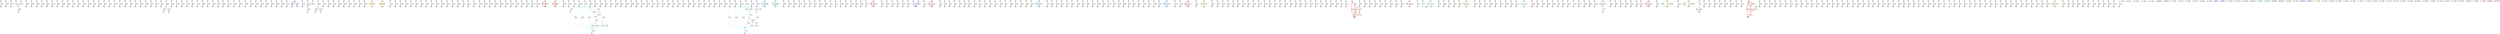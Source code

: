 digraph {
nodesep = 0.5;
node [shape = circle, label = "", height = 0.3];
"0" [style = "filled", fillcolor = "grey"];
"1" [style = "filled", fillcolor = "grey"];
"2" [style = "filled", fillcolor = "grey"];
"3" [style = "filled", fillcolor = "grey"];
"4" [style = "filled", fillcolor = "grey"];
"5" [style = "filled", fillcolor = "grey"];
"6" [style = "filled", fillcolor = "grey"];
"7" [style = "filled", fillcolor = "grey"];
"8" [style = "filled", fillcolor = "grey"];
"9" [style = "filled", fillcolor = "grey"];
"10" [style = "filled", fillcolor = "grey"];
"11" [style = "filled", fillcolor = "grey"];
"12" [style = "filled", fillcolor = "grey"];
"13" [style = "filled", fillcolor = "grey"];
"14" [style = "filled", fillcolor = "grey"];
"15" [style = "filled", fillcolor = "grey"];
"16" [style = "filled", fillcolor = "grey"];
"17" [style = "filled", fillcolor = "grey"];
"18" [style = "filled", fillcolor = "grey"];
"19" [style = "filled", fillcolor = "grey"];
"20" [style = "filled", fillcolor = "grey"];
"21" [style = "filled", fillcolor = "grey"];
"22" [style = "filled", fillcolor = "grey"];
"23" [style = "filled", fillcolor = "grey"];
"24" [style = "filled", fillcolor = "grey"];
"25" [style = "filled", fillcolor = "grey"];
"26" [style = "filled", fillcolor = "grey"];
"27" [style = "filled", fillcolor = "grey"];
"28" [style = "filled", fillcolor = "grey"];
"29" [style = "filled", fillcolor = "grey"];
"30" [style = "filled", fillcolor = "grey"];
"31" [style = "filled", fillcolor = "grey"];
"32" [style = "filled", fillcolor = "grey"];
"33" [style = "filled", fillcolor = "grey"];
"34" [style = "filled", fillcolor = "grey"];
"35" [style = "filled", fillcolor = "grey"];
"36" [style = "filled", fillcolor = "grey"];
"37" [style = "filled", fillcolor = "grey"];
"38" [style = "filled", fillcolor = "grey"];
"39" [style = "filled", fillcolor = "grey"];
"40" [style = "filled", fillcolor = "grey"];
"41" [style = "filled", fillcolor = "grey"];
"42" [style = "filled", fillcolor = "grey"];
"43" [style = "filled", fillcolor = "grey"];
"44" [style = "filled", fillcolor = "grey"];
"45" [style = "filled", fillcolor = "grey"];
"46" [style = "filled", fillcolor = "grey"];
"47" [style = "filled", fillcolor = "grey"];
"48" [style = "filled", fillcolor = "grey"];
"49" [style = "filled", fillcolor = "grey"];
"50" [style = "filled", fillcolor = "grey"];
"51" [style = "filled", fillcolor = "grey"];
"52" [style = "filled", fillcolor = "grey"];
"53" [style = "filled", fillcolor = "grey"];
"54" [style = "filled", fillcolor = "grey"];
"55" [style = "filled", fillcolor = "grey"];
"56" [style = "filled", fillcolor = "grey"];
"57" [style = "filled", fillcolor = "grey"];
"58" [style = "filled", fillcolor = "grey"];
"59" [style = "filled", fillcolor = "grey"];
"60" [style = "filled", fillcolor = "grey"];
"61" [style = "filled", fillcolor = "grey"];
"62" [style = "filled", fillcolor = "grey"];
"63" [style = "filled", fillcolor = "grey"];
"64" [style = "filled", fillcolor = "grey"];
"65" [style = "filled", fillcolor = "grey"];
"66" [style = "filled", fillcolor = "grey"];
"67" [style = "filled", fillcolor = "grey"];
"68" [style = "filled", fillcolor = "grey"];
"69" [style = "filled", fillcolor = "grey"];
"70" [style = "filled", fillcolor = "grey"];
"71" [style = "filled", fillcolor = "grey"];
"72" [style = "filled", fillcolor = "grey"];
"73" [style = "filled", fillcolor = "grey"];
"74" [style = "filled", fillcolor = "grey"];
"75" [style = "filled", fillcolor = "grey"];
"76" [style = "filled", fillcolor = "grey"];
"77" [style = "filled", fillcolor = "grey"];
"78" [style = "filled", fillcolor = "grey"];
"79" [style = "filled", fillcolor = "grey"];
"80" [style = "filled", fillcolor = "grey"];
"81" [style = "filled", fillcolor = "grey"];
"82" [style = "filled", fillcolor = "grey"];
"83" [style = "filled", fillcolor = "grey"];
"84" [style = "filled", fillcolor = "grey"];
"85" [style = "filled", fillcolor = "grey"];
"86" [style = "filled", fillcolor = "grey"];
"87" [style = "filled", fillcolor = "grey"];
"88" [style = "filled", fillcolor = "grey"];
"89" [style = "filled", fillcolor = "grey"];
"90" [style = "filled", fillcolor = "grey"];
"91" [style = "filled", fillcolor = "grey"];
"92" [style = "filled", fillcolor = "grey"];
"93" [style = "filled", fillcolor = "grey"];
"94" [style = "filled", fillcolor = "grey"];
"95" [style = "filled", fillcolor = "grey"];
"96" [style = "filled", fillcolor = "grey"];
"97" [style = "filled", fillcolor = "grey"];
"98" [style = "filled", fillcolor = "grey"];
"99" [style = "filled", fillcolor = "grey"];
"100" [style = "filled", fillcolor = "grey"];
"101" [style = "filled", fillcolor = "grey"];
"102" [style = "filled", fillcolor = "grey"];
"103" [style = "filled", fillcolor = "grey"];
"104" [style = "filled", fillcolor = "grey"];
"105" [style = "filled", fillcolor = "grey"];
"106" [style = "filled", fillcolor = "grey"];
"107" [style = "filled", fillcolor = "grey"];
"108" [style = "filled", fillcolor = "grey"];
"109" [style = "filled", fillcolor = "grey"];
"110" [style = "filled", fillcolor = "grey"];
"111" [style = "filled", fillcolor = "grey"];
"112" [style = "filled", fillcolor = "grey"];
"113" [style = "filled", fillcolor = "grey"];
"114" [style = "filled", fillcolor = "grey"];
"115" [style = "filled", fillcolor = "grey"];
"116" [style = "filled", fillcolor = "grey"];
"117" [style = "filled", fillcolor = "grey"];
"118" [style = "filled", fillcolor = "grey"];
"119" [style = "filled", fillcolor = "grey"];
"120" [style = "filled", fillcolor = "grey"];
"121" [style = "filled", fillcolor = "grey"];
"122" [style = "filled", fillcolor = "grey"];
"123" [style = "filled", fillcolor = "grey"];
"124" [style = "filled", fillcolor = "grey"];
"125" [style = "filled", fillcolor = "grey"];
"126" [style = "filled", fillcolor = "grey"];
"127" [style = "filled", fillcolor = "grey"];
"128" [style = "filled", fillcolor = "grey"];
"129" [style = "filled", fillcolor = "grey"];
"130" [style = "filled", fillcolor = "grey"];
"131" [style = "filled", fillcolor = "grey"];
"132" [style = "filled", fillcolor = "grey"];
"133" [style = "filled", fillcolor = "grey"];
"134" [style = "filled", fillcolor = "grey"];
"135" [style = "filled", fillcolor = "grey"];
"136" [style = "filled", fillcolor = "grey"];
"137" [style = "filled", fillcolor = "grey"];
"138" [style = "filled", fillcolor = "grey"];
"139" [style = "filled", fillcolor = "grey"];
"140" [style = "filled", fillcolor = "grey"];
"141" [style = "filled", fillcolor = "grey"];
"142" [style = "filled", fillcolor = "grey"];
"143" [style = "filled", fillcolor = "grey"];
"144" [style = "filled", fillcolor = "grey"];
"145" [style = "filled", fillcolor = "grey"];
"146" [style = "filled", fillcolor = "grey"];
"147" [style = "filled", fillcolor = "grey"];
"148" [style = "filled", fillcolor = "grey"];
"149" [style = "filled", fillcolor = "grey"];
"150" [style = "filled", fillcolor = "grey"];
"151" [style = "filled", fillcolor = "grey"];
"152" [style = "filled", fillcolor = "grey"];
"153" [style = "filled", fillcolor = "grey"];
"154" [style = "filled", fillcolor = "grey"];
"155" [style = "filled", fillcolor = "grey"];
"156" [style = "filled", fillcolor = "grey"];
"157" [style = "filled", fillcolor = "grey"];
"158" [style = "filled", fillcolor = "grey"];
"159" [style = "filled", fillcolor = "grey"];
"160" [style = "filled", fillcolor = "grey"];
"161" [style = "filled", fillcolor = "grey"];
"162" [style = "filled", fillcolor = "grey"];
"163" [style = "filled", fillcolor = "grey"];
"164" [style = "filled", fillcolor = "grey"];
"165" [style = "filled", fillcolor = "grey"];
"166" [style = "filled", fillcolor = "grey"];
"167" [style = "filled", fillcolor = "grey"];
"168" [style = "filled", fillcolor = "grey"];
"169" [style = "filled", fillcolor = "grey"];
"170" [style = "filled", fillcolor = "grey"];
"171" [style = "filled", fillcolor = "grey"];
"172" [style = "filled", fillcolor = "grey"];
"173" [style = "filled", fillcolor = "grey"];
"174" [style = "filled", fillcolor = "grey"];
"175" [style = "filled", fillcolor = "grey"];
"176" [style = "filled", fillcolor = "grey"];
"177" [style = "filled", fillcolor = "grey"];
"178" [style = "filled", fillcolor = "grey"];
"179" [style = "filled", fillcolor = "grey"];
"180" [style = "filled", fillcolor = "grey"];
"181" [style = "filled", fillcolor = "grey"];
"182" [style = "filled", fillcolor = "grey"];
"183" [style = "filled", fillcolor = "grey"];
"184" [style = "filled", fillcolor = "grey"];
"185" [style = "filled", fillcolor = "grey"];
"186" [style = "filled", fillcolor = "grey"];
"187" [style = "filled", fillcolor = "grey"];
"188" [style = "filled", fillcolor = "grey"];
"189" [style = "filled", fillcolor = "grey"];
"190" [style = "filled", fillcolor = "grey"];
"191" [style = "filled", fillcolor = "grey"];
"192" [style = "filled", fillcolor = "grey"];
"193" [style = "filled", fillcolor = "grey"];
"194" [style = "filled", fillcolor = "grey"];
"195" [style = "filled", fillcolor = "grey"];
"196" [style = "filled", fillcolor = "grey"];
"197" [style = "filled", fillcolor = "grey"];
"198" [style = "filled", fillcolor = "grey"];
"199" [style = "filled", fillcolor = "grey"];
"200" [style = "filled", fillcolor = "grey"];
"201" [style = "filled", fillcolor = "grey"];
"202" [style = "filled", fillcolor = "grey"];
"203" [style = "filled", fillcolor = "grey"];
"204" [style = "filled", fillcolor = "grey"];
"205" [style = "filled", fillcolor = "grey"];
"206" [style = "filled", fillcolor = "grey"];
"207" [style = "filled", fillcolor = "grey"];
"208" [style = "filled", fillcolor = "grey"];
"209" [style = "filled", fillcolor = "grey"];
"210" [style = "filled", fillcolor = "grey"];
"211" [style = "filled", fillcolor = "grey"];
"212" [style = "filled", fillcolor = "grey"];
"213" [style = "filled", fillcolor = "grey"];
"214" [style = "filled", fillcolor = "grey"];
"215" [style = "filled", fillcolor = "grey"];
"216" [style = "filled", fillcolor = "grey"];
"217" [style = "filled", fillcolor = "grey"];
"218" [style = "filled", fillcolor = "grey"];
"219" [style = "filled", fillcolor = "grey"];
"220" [style = "filled", fillcolor = "grey"];
"221" [style = "filled", fillcolor = "grey"];
"222" [style = "filled", fillcolor = "grey"];
"223" [style = "filled", fillcolor = "grey"];
"224" [style = "filled", fillcolor = "grey"];
"225" [style = "filled", fillcolor = "grey"];
"226" [style = "filled", fillcolor = "grey"];
"227" [style = "filled", fillcolor = "grey"];
"228" [style = "filled", fillcolor = "grey"];
"229" [style = "filled", fillcolor = "grey"];
"230" [style = "filled", fillcolor = "grey"];
"231" [style = "filled", fillcolor = "grey"];
"232" [style = "filled", fillcolor = "grey"];
"233" [style = "filled", fillcolor = "grey"];
"234" [style = "filled", fillcolor = "grey"];
"235" [style = "filled", fillcolor = "grey"];
"236" [style = "filled", fillcolor = "grey"];
"237" [style = "filled", fillcolor = "grey"];
"238" [style = "filled", fillcolor = "grey"];
"239" [style = "filled", fillcolor = "grey"];
"240" [style = "filled", fillcolor = "grey"];
"241" [style = "filled", fillcolor = "grey"];
"242" [style = "filled", fillcolor = "grey"];
"243" [style = "filled", fillcolor = "grey"];
"244" [style = "filled", fillcolor = "grey"];
"245" [style = "filled", fillcolor = "grey"];
"246" [style = "filled", fillcolor = "grey"];
"247" [style = "filled", fillcolor = "grey"];
"248" [style = "filled", fillcolor = "grey"];
"249" [style = "filled", fillcolor = "grey"];
"250" [style = "filled", fillcolor = "grey"];
"251" [style = "filled", fillcolor = "grey"];
"252" [style = "filled", fillcolor = "grey"];
"253" [style = "filled", fillcolor = "grey"];
"254" [style = "filled", fillcolor = "grey"];
"255" [style = "filled", fillcolor = "grey"];
"256" [style = "filled", fillcolor = "grey"];
"257" [style = "filled", fillcolor = "grey"];
"258" [style = "filled", fillcolor = "grey"];
"259" [style = "filled", fillcolor = "grey"];
"260" [style = "filled", fillcolor = "grey"];
"261" [style = "filled", fillcolor = "grey"];
"262" [style = "filled", fillcolor = "grey"];
"263" [style = "filled", fillcolor = "grey"];
"264" [style = "filled", fillcolor = "grey"];
"265" [style = "filled", fillcolor = "grey"];
"266" [style = "filled", fillcolor = "grey"];
"267" [style = "filled", fillcolor = "grey"];
"268" [style = "filled", fillcolor = "grey"];
"269" [style = "filled", fillcolor = "grey"];
"270" [style = "filled", fillcolor = "grey"];
"271" [style = "filled", fillcolor = "grey"];
"272" [style = "filled", fillcolor = "grey"];
"273" [style = "filled", fillcolor = "grey"];
"274" [style = "filled", fillcolor = "grey"];
"275" [style = "filled", fillcolor = "grey"];
"276" [style = "filled", fillcolor = "grey"];
"277" [style = "filled", fillcolor = "grey"];
"278" [style = "filled", fillcolor = "grey"];
"279" [style = "filled", fillcolor = "grey"];
"280" [style = "filled", fillcolor = "grey"];
"281" [style = "filled", fillcolor = "grey"];
"282" [style = "filled", fillcolor = "grey"];
"283" [style = "filled", fillcolor = "grey"];
"284" [style = "filled", fillcolor = "grey"];
"285" [style = "filled", fillcolor = "grey"];
"286" [style = "filled", fillcolor = "grey"];
"287" [style = "filled", fillcolor = "grey"];
"288" [style = "filled", fillcolor = "grey"];
"289" [style = "filled", fillcolor = "grey"];
"290" [style = "filled", fillcolor = "grey"];
"291" [style = "filled", fillcolor = "grey"];
"292" [style = "filled", fillcolor = "grey"];
"293" [style = "filled", fillcolor = "grey"];
"294" [style = "filled", fillcolor = "grey"];
"295" [style = "filled", fillcolor = "grey"];
"296" [style = "filled", fillcolor = "grey"];
"297" [style = "filled", fillcolor = "grey"];
"298" [style = "filled", fillcolor = "grey"];
"299" [style = "filled", fillcolor = "grey"];
"300" [style = "filled", fillcolor = "grey"];
"301" [style = "filled", fillcolor = "grey"];
"302" [style = "filled", fillcolor = "grey"];
"303" [style = "filled", fillcolor = "grey"];
"304" [style = "filled", fillcolor = "grey"];
"305" [style = "filled", fillcolor = "grey"];
"306" [style = "filled", fillcolor = "grey"];
"307" [style = "filled", fillcolor = "grey"];
"308" [style = "filled", fillcolor = "grey"];
"309" [style = "filled", fillcolor = "grey"];
"310" [style = "filled", fillcolor = "grey"];
"311" [style = "filled", fillcolor = "grey"];
"312" [style = "filled", fillcolor = "grey"];
"313" [style = "filled", fillcolor = "grey"];
"314" [style = "filled", fillcolor = "grey"];
"315" [style = "filled", fillcolor = "grey"];
"316" [style = "filled", fillcolor = "grey"];
"317" [style = "filled", fillcolor = "grey"];
"318" [style = "filled", fillcolor = "grey"];
"319" [style = "filled", fillcolor = "grey"];
"320" [style = "filled", fillcolor = "grey"];
"321" [style = "filled", fillcolor = "grey"];
"322" [style = "filled", fillcolor = "grey"];
"323" [style = "filled", fillcolor = "grey"];
"324" [style = "filled", fillcolor = "grey"];
"325" [style = "filled", fillcolor = "grey"];
"326" [style = "filled", fillcolor = "grey"];
"327" [style = "filled", fillcolor = "grey"];
"328" [style = "filled", fillcolor = "grey"];
"329" [style = "filled", fillcolor = "grey"];
"330" [style = "filled", fillcolor = "grey"];
"331" [style = "filled", fillcolor = "grey"];
"332" [style = "filled", fillcolor = "grey"];
"333" [style = "filled", fillcolor = "grey"];
"334" [style = "filled", fillcolor = "grey"];
"335" [style = "filled", fillcolor = "grey"];
"336" [style = "filled", fillcolor = "grey"];
"337" [style = "filled", fillcolor = "grey"];
"338" [style = "filled", fillcolor = "grey"];
"339" [style = "filled", fillcolor = "grey"];
"340" [style = "filled", fillcolor = "grey"];
"341" [style = "filled", fillcolor = "grey"];
"342" [style = "filled", fillcolor = "grey"];
"343" [style = "filled", fillcolor = "grey"];
"344" [style = "filled", fillcolor = "grey"];
"345" [style = "filled", fillcolor = "grey"];
"346" [style = "filled", fillcolor = "grey"];
"347" [style = "filled", fillcolor = "grey"];
"348" [style = "filled", fillcolor = "grey"];
"349" [style = "filled", fillcolor = "grey"];
"350" [style = "filled", fillcolor = "grey"];
"351" [style = "filled", fillcolor = "grey"];
"352" [style = "filled", fillcolor = "grey"];
"353" [style = "filled", fillcolor = "grey"];
"354" [style = "filled", fillcolor = "grey"];
"355" [style = "filled", fillcolor = "grey"];
"356" [style = "filled", fillcolor = "grey"];
"357" [style = "filled", fillcolor = "grey"];
"358" [style = "filled", fillcolor = "grey"];
"359" [style = "filled", fillcolor = "grey"];
"360" [style = "filled", fillcolor = "grey"];
"361" [style = "filled", fillcolor = "grey"];
"362" [style = "filled", fillcolor = "grey"];
"363" [style = "filled", fillcolor = "grey"];
"364" [style = "filled", fillcolor = "grey"];
"365" [style = "filled", fillcolor = "grey"];
"366" [style = "filled", fillcolor = "grey"];
"367" [style = "filled", fillcolor = "grey"];
"368" [style = "filled", fillcolor = "grey"];
"369" [style = "filled", fillcolor = "grey"];
"370" [style = "filled", fillcolor = "grey"];
"371" [style = "filled", fillcolor = "grey"];
"372" [style = "filled", fillcolor = "grey"];
"373" [style = "filled", fillcolor = "grey"];
"374" [style = "filled", fillcolor = "grey"];
"375" [style = "filled", fillcolor = "grey"];
"376" [style = "filled", fillcolor = "grey"];
"377" [style = "filled", fillcolor = "grey"];
"378" [style = "filled", fillcolor = "grey"];
"379" [style = "filled", fillcolor = "grey"];
"380" [style = "filled", fillcolor = "grey"];
"381" [style = "filled", fillcolor = "grey"];
"382" [style = "filled", fillcolor = "grey"];
"383" [style = "filled", fillcolor = "grey"];
"384" [style = "filled", fillcolor = "grey"];
"385" [style = "filled", fillcolor = "grey"];
"386" [style = "filled", fillcolor = "grey"];
"387" [style = "filled", fillcolor = "grey"];
"388" [style = "filled", fillcolor = "grey"];
"389" [style = "filled", fillcolor = "grey"];
"390" [style = "filled", fillcolor = "grey"];
"391" [style = "filled", fillcolor = "grey"];
"392" [style = "filled", fillcolor = "grey"];
"393" [style = "filled", fillcolor = "grey"];
"394" [style = "filled", fillcolor = "grey"];
"395" [style = "filled", fillcolor = "grey"];
"396" [style = "filled", fillcolor = "grey"];
"397" [style = "filled", fillcolor = "grey"];
"398" [style = "filled", fillcolor = "grey"];
"399" [style = "filled", fillcolor = "grey"];
"400" [style = "filled", fillcolor = "grey"];
"401" [style = "filled", fillcolor = "grey"];
"402" [style = "filled", fillcolor = "grey"];
"403" [style = "filled", fillcolor = "grey"];
"404" [style = "filled", fillcolor = "grey"];
"405" [style = "filled", fillcolor = "grey"];
"406" [style = "filled", fillcolor = "grey"];
"407" [style = "filled", fillcolor = "grey"];
"408" [style = "filled", fillcolor = "grey"];
"409" [style = "filled", fillcolor = "grey"];
"410" [style = "filled", fillcolor = "grey"];
"411" [style = "filled", fillcolor = "grey"];
"412" [style = "filled", fillcolor = "grey"];
"413" [style = "filled", fillcolor = "grey"];
"414" [style = "filled", fillcolor = "grey"];
"415" [style = "filled", fillcolor = "grey"];
"416" [style = "filled", fillcolor = "grey"];
"417" [style = "filled", fillcolor = "grey"];
"418" [style = "filled", fillcolor = "grey"];
"419" [style = "filled", fillcolor = "grey"];
"420" [style = "filled", fillcolor = "grey"];
"421" [style = "filled", fillcolor = "grey"];
"422" [style = "filled", fillcolor = "grey"];
"423" [style = "filled", fillcolor = "grey"];
"424" [style = "filled", fillcolor = "grey"];
"425" [style = "filled", fillcolor = "grey"];
"426" [style = "filled", fillcolor = "grey"];
"427" [style = "filled", fillcolor = "grey"];
"428" [style = "filled", fillcolor = "grey"];
"429" [style = "filled", fillcolor = "grey"];
"430" [style = "filled", fillcolor = "grey"];
"431" [style = "filled", fillcolor = "grey"];
"432" [style = "filled", fillcolor = "grey"];
"433" [style = "filled", fillcolor = "grey"];
"434" [style = "filled", fillcolor = "grey"];
"435" [style = "filled", fillcolor = "grey"];
"436" [style = "filled", fillcolor = "grey"];
"437" [style = "filled", fillcolor = "grey"];
"438" [style = "filled", fillcolor = "grey"];
"439" [style = "filled", fillcolor = "grey"];
"440" [style = "filled", fillcolor = "grey"];
"441" [style = "filled", fillcolor = "grey"];
"442" [style = "filled", fillcolor = "grey"];
"443" [style = "filled", fillcolor = "grey"];
"444" [style = "filled", fillcolor = "grey"];
"445" [style = "filled", fillcolor = "grey"];
"446" [style = "filled", fillcolor = "grey"];
"447" [style = "filled", fillcolor = "grey"];
"448" [style = "filled", fillcolor = "grey"];
"449" [style = "filled", fillcolor = "grey"];
"450" [style = "filled", fillcolor = "grey"];
"451" [style = "filled", fillcolor = "grey"];
"452" [style = "filled", fillcolor = "grey"];
"453" [style = "filled", fillcolor = "grey"];
"454" [style = "filled", fillcolor = "grey"];
"455" [style = "filled", fillcolor = "grey"];
"456" [style = "filled", fillcolor = "grey"];
"457" [style = "filled", fillcolor = "grey"];
"458" [style = "filled", fillcolor = "grey"];
"459" [style = "filled", fillcolor = "grey"];
"460" [style = "filled", fillcolor = "grey"];
"461" [style = "filled", fillcolor = "grey"];
"462" [style = "filled", fillcolor = "grey"];
"463" [style = "filled", fillcolor = "grey"];
"464" [style = "filled", fillcolor = "grey"];
"465" [style = "filled", fillcolor = "grey"];
"466" [style = "filled", fillcolor = "grey"];
"467" [style = "filled", fillcolor = "grey"];
"468" [style = "filled", fillcolor = "grey"];
"469" [style = "filled", fillcolor = "grey"];
"470" [style = "filled", fillcolor = "grey"];
"471" [style = "filled", fillcolor = "grey"];
"472" [style = "filled", fillcolor = "grey"];
"473" [style = "filled", fillcolor = "grey"];
"474" [style = "filled", fillcolor = "grey"];
"475" [style = "filled", fillcolor = "grey"];
"476" [style = "filled", fillcolor = "grey"];
"477" [style = "filled", fillcolor = "grey"];
"478" [style = "filled", fillcolor = "grey"];
"479" [style = "filled", fillcolor = "grey"];
"480" [style = "filled", fillcolor = "grey"];
"481" [style = "filled", fillcolor = "grey"];
"482" [style = "filled", fillcolor = "grey"];
"483" [style = "filled", fillcolor = "grey"];
"484" [style = "filled", fillcolor = "grey"];
"485" [style = "filled", fillcolor = "grey"];
"486" [style = "filled", fillcolor = "grey"];
"487" [style = "filled", fillcolor = "grey"];
"488" [style = "filled", fillcolor = "grey"];
"489" [style = "filled", fillcolor = "grey"];
"490" [style = "filled", fillcolor = "grey"];
"491" [style = "filled", fillcolor = "grey"];
"492" [style = "filled", fillcolor = "grey"];
"493" [style = "filled", fillcolor = "grey"];
"494" [style = "filled", fillcolor = "grey"];
"495" [style = "filled", fillcolor = "grey"];
"496" [style = "filled", fillcolor = "grey"];
"497" [style = "filled", fillcolor = "grey"];
"498" [style = "filled", fillcolor = "grey"];
"499" [style = "filled", fillcolor = "grey"];
"500" [style = "filled", fillcolor = "grey"];
"501" [style = "filled", fillcolor = "grey"];
"502" [style = "filled", fillcolor = "grey"];
"503" [style = "filled", fillcolor = "grey"];
"504" [style = "filled", fillcolor = "grey"];
"505" [style = "filled", fillcolor = "grey"];
"506" [style = "filled", fillcolor = "grey"];
"507" [style = "filled", fillcolor = "grey"];
"508" [style = "filled", fillcolor = "grey"];
"509" [style = "filled", fillcolor = "grey"];
"510" [style = "filled", fillcolor = "grey"];
"511" [style = "filled", fillcolor = "grey"];
"512" [style = "filled", fillcolor = "grey"];
"513" [style = "filled", fillcolor = "grey"];
"514" [style = "filled", fillcolor = "grey"];
"515" [style = "filled", fillcolor = "grey"];
"516" [style = "filled", fillcolor = "grey"];
"517" [style = "filled", fillcolor = "grey"];
"518" [style = "filled", fillcolor = "grey"];
"519" [style = "filled", fillcolor = "grey"];
"520" [style = "filled", fillcolor = "grey"];
"521" [style = "filled", fillcolor = "grey"];
"522" [style = "filled", fillcolor = "grey"];
"523" [style = "filled", fillcolor = "grey"];
"524" [style = "filled", fillcolor = "grey"];
"525" [style = "filled", fillcolor = "grey"];
"526" [style = "filled", fillcolor = "grey"];
"527" [style = "filled", fillcolor = "grey"];
"528" [style = "filled", fillcolor = "grey"];
"529" [style = "filled", fillcolor = "grey"];
"530" [style = "filled", fillcolor = "grey"];
"531" [style = "filled", fillcolor = "grey"];
"532" [style = "filled", fillcolor = "grey"];
"533" [style = "filled", fillcolor = "grey"];
"534" [style = "filled", fillcolor = "grey"];
"535" [style = "filled", fillcolor = "grey"];
"536" [style = "filled", fillcolor = "grey"];
"537" [style = "filled", fillcolor = "grey"];
"538" [style = "filled", fillcolor = "grey"];
"539" [style = "filled", fillcolor = "grey"];
"540" [style = "filled", fillcolor = "grey"];
"541" [style = "filled", fillcolor = "grey"];
"542" [style = "filled", fillcolor = "grey"];
"543" [style = "filled", fillcolor = "grey"];
"544" [style = "filled", fillcolor = "grey"];
"545" [style = "filled", fillcolor = "grey"];
"546" [style = "filled", fillcolor = "grey"];
"547" [style = "filled", fillcolor = "grey"];
"548" [style = "filled", fillcolor = "grey"];
"549" [style = "filled", fillcolor = "grey"];
"550" [style = "filled", fillcolor = "grey"];
"551" [style = "filled", fillcolor = "grey"];
"552" [style = "filled", fillcolor = "grey"];
"553" [style = "filled", fillcolor = "grey"];
"554" [style = "filled", fillcolor = "grey"];
"555" [style = "filled", fillcolor = "grey"];
"556" [style = "filled", fillcolor = "grey"];
"557" [style = "filled", fillcolor = "grey"];
"558" [style = "filled", fillcolor = "grey"];
"559" [style = "filled", fillcolor = "grey"];
"560" [style = "filled", fillcolor = "grey"];
"561" [style = "filled", fillcolor = "grey"];
"562" [style = "filled", fillcolor = "grey"];
"563" [style = "filled", fillcolor = "grey"];
"564" [style = "filled", fillcolor = "grey"];
"565" [style = "filled", fillcolor = "grey"];
"566" [style = "filled", fillcolor = "grey"];
"567" [style = "filled", fillcolor = "grey"];
"568" [style = "filled", fillcolor = "grey"];
"569" [style = "filled", fillcolor = "grey"];
"570" [style = "filled", fillcolor = "grey"];
"571" [style = "filled", fillcolor = "grey"];
"572" [style = "filled", fillcolor = "grey"];
"573" [style = "filled", fillcolor = "grey"];
"574" [style = "filled", fillcolor = "grey"];
"575" [style = "filled", fillcolor = "grey"];
"576" [style = "filled", fillcolor = "grey"];
"577" [style = "filled", fillcolor = "grey"];
"578" [style = "filled", fillcolor = "grey"];
"579" [style = "filled", fillcolor = "grey"];
"580" [style = "filled", fillcolor = "grey"];
"581" [style = "filled", fillcolor = "grey"];
"582" [style = "filled", fillcolor = "grey"];
"583" [style = "filled", fillcolor = "grey"];
"584" [style = "filled", fillcolor = "grey"];
"585" [style = "filled", fillcolor = "grey"];
"586" [style = "filled", fillcolor = "grey"];
"587" [style = "filled", fillcolor = "grey"];
"588" [style = "filled", fillcolor = "grey"];
"589" [style = "filled", fillcolor = "grey"];
"590" [style = "filled", fillcolor = "grey"];
"591" [style = "filled", fillcolor = "grey"];
"592" [style = "filled", fillcolor = "grey"];
"593" [style = "filled", fillcolor = "grey"];
"594" [style = "filled", fillcolor = "grey"];
"595" [style = "filled", fillcolor = "grey"];
"596" [style = "filled", fillcolor = "grey"];
"597" [style = "filled", fillcolor = "grey"];
"598" [style = "filled", fillcolor = "grey"];
"599" [style = "filled", fillcolor = "grey"];
"600" [style = "filled", fillcolor = "grey"];
"601" [style = "filled", fillcolor = "grey"];
"602" [style = "filled", fillcolor = "grey"];
"603" [style = "filled", fillcolor = "grey"];
"604" [style = "filled", fillcolor = "grey"];
"605" [style = "filled", fillcolor = "grey"];
"606" [style = "filled", fillcolor = "grey"];
"607" [style = "filled", fillcolor = "grey"];
"608" [style = "filled", fillcolor = "grey"];
"609" [style = "filled", fillcolor = "grey"];
"610" [style = "filled", fillcolor = "grey"];
"611" [style = "filled", fillcolor = "grey"];
"612" [style = "filled", fillcolor = "grey"];
"613" [style = "filled", fillcolor = "grey"];
"614" [style = "filled", fillcolor = "grey"];
"615" [style = "filled", fillcolor = "grey"];
"616" [style = "filled", fillcolor = "grey"];
"617" [style = "filled", fillcolor = "grey"];
"618" [style = "filled", fillcolor = "grey"];
"619" [style = "filled", fillcolor = "grey"];
"620" [style = "filled", fillcolor = "grey"];
"621" [style = "filled", fillcolor = "grey"];
"622" [style = "filled", fillcolor = "grey"];
"623" [style = "filled", fillcolor = "grey"];
"624" [style = "filled", fillcolor = "grey"];
"625" [style = "filled", fillcolor = "grey"];
"626" [style = "filled", fillcolor = "grey"];
"627" [style = "filled", fillcolor = "grey"];
"628" [style = "filled", fillcolor = "grey"];
"629" [style = "filled", fillcolor = "grey"];
"630" [style = "filled", fillcolor = "grey"];
"631" [style = "filled", fillcolor = "grey"];
"632" [style = "filled", fillcolor = "grey"];
"633" [style = "filled", fillcolor = "grey"];
"634" [style = "filled", fillcolor = "grey"];
"635" [style = "filled", fillcolor = "grey"];
"636" [style = "filled", fillcolor = "grey"];
"637" [style = "filled", fillcolor = "grey"];
"638" [style = "filled", fillcolor = "grey"];
"639" [style = "filled", fillcolor = "grey"];
"640" [style = "filled", fillcolor = "grey"];
"641" [style = "filled", fillcolor = "grey"];
"642" [style = "filled", fillcolor = "grey"];
"643" [style = "filled", fillcolor = "grey"];
"644" [style = "filled", fillcolor = "grey"];
"645" [style = "filled", fillcolor = "grey"];
"646" [style = "filled", fillcolor = "grey"];
"647" [style = "filled", fillcolor = "grey"];
"648" [style = "filled", fillcolor = "grey"];
"649" [style = "filled", fillcolor = "grey"];
"650" [style = "filled", fillcolor = "grey"];
"651" [style = "filled", fillcolor = "grey"];
"652" [style = "filled", fillcolor = "grey"];
"653" [style = "filled", fillcolor = "grey"];
"654" [style = "filled", fillcolor = "grey"];
"655" [style = "filled", fillcolor = "grey"];
"656" [style = "filled", fillcolor = "grey"];
"657" [style = "filled", fillcolor = "grey"];
"658" [style = "filled", fillcolor = "grey"];
"659" [style = "filled", fillcolor = "grey"];
"660" [style = "filled", fillcolor = "grey"];
"661" [style = "filled", fillcolor = "grey"];
"662" [style = "filled", fillcolor = "grey"];
"663" [style = "filled", fillcolor = "grey"];
"664" [style = "filled", fillcolor = "grey"];
"665" [style = "filled", fillcolor = "grey"];
"666" [style = "filled", fillcolor = "grey"];
"667" [style = "filled", fillcolor = "grey"];
"668" [style = "filled", fillcolor = "grey"];
"669" [style = "filled", fillcolor = "grey"];
"670" [style = "filled", fillcolor = "grey"];
"671" [style = "filled", fillcolor = "grey"];
"672" [style = "filled", fillcolor = "grey"];
"673" [style = "filled", fillcolor = "grey"];
"674" [style = "filled", fillcolor = "grey"];
"675" [style = "filled", fillcolor = "grey"];
"676" [style = "filled", fillcolor = "grey"];
"677" [style = "filled", fillcolor = "grey"];
"678" [style = "filled", fillcolor = "grey"];
"679" [style = "filled", fillcolor = "grey"];
"680" [style = "filled", fillcolor = "grey"];
"681" [style = "filled", fillcolor = "grey"];
"682" [style = "filled", fillcolor = "grey"];
"683" [style = "filled", fillcolor = "grey"];
"684" [style = "filled", fillcolor = "grey"];
"685" [style = "filled", fillcolor = "grey"];
"686" [style = "filled", fillcolor = "grey"];
"687" [style = "filled", fillcolor = "grey"];
"688" [style = "filled", fillcolor = "grey"];
"689" [style = "filled", fillcolor = "grey"];
"690" [style = "filled", fillcolor = "grey"];
"691" [style = "filled", fillcolor = "grey"];
"692" [style = "filled", fillcolor = "grey"];
"693" [style = "filled", fillcolor = "grey"];
"694" [style = "filled", fillcolor = "grey"];
"695" [style = "filled", fillcolor = "grey"];
"696" [style = "filled", fillcolor = "grey"];
"697" [style = "filled", fillcolor = "grey"];
"698" [style = "filled", fillcolor = "grey"];
"699" [style = "filled", fillcolor = "grey"];
"700" [style = "filled", fillcolor = "grey"];
"701" [style = "filled", fillcolor = "grey"];
"702" [style = "filled", fillcolor = "grey"];
"703" [style = "filled", fillcolor = "grey"];
"704" [style = "filled", fillcolor = "grey"];
"705" [style = "filled", fillcolor = "grey"];
"706" [style = "filled", fillcolor = "grey"];
"707" [style = "filled", fillcolor = "grey"];
"708" [style = "filled", fillcolor = "grey"];
"709" [style = "filled", fillcolor = "grey"];
"710" [style = "filled", fillcolor = "grey"];
"711" [style = "filled", fillcolor = "grey"];
"712" [style = "filled", fillcolor = "grey"];
"713" [style = "filled", fillcolor = "grey"];
"714" [style = "filled", fillcolor = "grey"];
"715" [style = "filled", fillcolor = "grey"];
"716" [style = "filled", fillcolor = "grey"];
"717" [style = "filled", fillcolor = "grey"];
"718" [style = "filled", fillcolor = "grey"];
"719" [style = "filled", fillcolor = "grey"];
"720" [style = "filled", fillcolor = "grey"];
"721" [style = "filled", fillcolor = "grey"];
"722" [style = "filled", fillcolor = "grey"];
"723" [style = "filled", fillcolor = "grey"];
"724" [style = "filled", fillcolor = "grey"];
"725" [style = "filled", fillcolor = "grey"];
"726" [style = "filled", fillcolor = "grey"];
"727" [style = "filled", fillcolor = "grey"];
"728" [style = "filled", fillcolor = "grey"];
"729" [style = "filled", fillcolor = "grey"];
"730" [style = "filled", fillcolor = "grey"];
"731" [style = "filled", fillcolor = "grey"];
"732" [style = "filled", fillcolor = "grey"];
"733" [style = "filled", fillcolor = "grey"];
"734" [style = "filled", fillcolor = "grey"];
"735" [style = "filled", fillcolor = "grey"];
"736" [style = "filled", fillcolor = "grey"];
"737" [style = "filled", fillcolor = "grey"];
"738" [style = "filled", fillcolor = "grey"];
"739" [style = "filled", fillcolor = "grey"];
"740" [style = "filled", fillcolor = "grey"];
"741" [style = "filled", fillcolor = "grey"];
"742" [style = "filled", fillcolor = "grey"];
"743" [style = "filled", fillcolor = "grey"];
"744" [style = "filled", fillcolor = "grey"];
"745" [style = "filled", fillcolor = "grey"];
"746" [style = "filled", fillcolor = "grey"];
"747" [style = "filled", fillcolor = "grey"];
"748" [style = "filled", fillcolor = "grey"];
"749" [style = "filled", fillcolor = "grey"];
"750" [style = "filled", fillcolor = "grey"];
"751" [style = "filled", fillcolor = "grey"];
"752" [style = "filled", fillcolor = "grey"];
"753" [style = "filled", fillcolor = "grey"];
"754" [style = "filled", fillcolor = "grey"];
"755" [style = "filled", fillcolor = "grey"];
"756" [style = "filled", fillcolor = "grey"];
"757" [style = "filled", fillcolor = "grey"];
"758" [style = "filled", fillcolor = "grey"];
"759" [style = "filled", fillcolor = "grey"];
"760" [style = "filled", fillcolor = "grey"];
"761" [style = "filled", fillcolor = "grey"];
"762" [style = "filled", fillcolor = "grey"];
"763" [style = "filled", fillcolor = "grey"];
"764" [style = "filled", fillcolor = "grey"];
"765" [style = "filled", fillcolor = "grey"];
"766" [style = "filled", fillcolor = "grey"];
"767" [style = "filled", fillcolor = "grey"];
"367" -> "668" [label = "id 1\l5k 3x", color = "black"] ;
"550" -> "332" [label = "id -1\l5k 3x", color = "black"] ;
"364" -> "305" [label = "id 2\l19k 6x", color = "black"] ;
"445" -> "345" [label = "id -2\l19k 6x", color = "black"] ;
"768" -> "768" [label = "id 3\l32k 10x", color = "black"] ;
"769" -> "769" [label = "id -3\l32k 10x", color = "black"] ;
"427" -> "587" [label = "id -4\l1.0k 3x", color = "aquamarine1" , penwidth = 3] ;
"394" -> "590" [label = "id 4\l1.0k 3x", color = "aquamarine1" , penwidth = 3] ;
"427" -> "587" [label = "id -5\l1.4k 5x", color = "aquamarine1" , penwidth = 3] ;
"394" -> "590" [label = "id 5\l1.4k 5x", color = "aquamarine1" , penwidth = 3] ;
"256" -> "411" [label = "id 6\l15k 1x", color = "black"] ;
"261" -> "358" [label = "id -6\l15k 1x", color = "black"] ;
"770" -> "770" [label = "id 7\l36k 10x", color = "black"] ;
"771" -> "771" [label = "id -7\l36k 10x", color = "black"] ;
"324" -> "245" [label = "id -8\l1.8k 8x", color = "red" , penwidth = 3] ;
"344" -> "315" [label = "id 8\l1.8k 8x", color = "red" , penwidth = 3] ;
"324" -> "245" [label = "id -9\l2.9k 2x", color = "red" , penwidth = 3] ;
"344" -> "315" [label = "id 9\l2.9k 2x", color = "red" , penwidth = 3] ;
"473" -> "386" [label = "id 10\l1.6k 2x", color = "goldenrod" , penwidth = 3] ;
"459" -> "406" [label = "id -10\l1.6k 2x", color = "goldenrod" , penwidth = 3] ;
"473" -> "386" [label = "id 11\l2.8k 8x", color = "goldenrod" , penwidth = 3] ;
"459" -> "406" [label = "id -11\l2.8k 8x", color = "goldenrod" , penwidth = 3] ;
"230" -> "531" [label = "id 12\l11k 6x", color = "black"] ;
"399" -> "429" [label = "id -12\l11k 6x", color = "black"] ;
"469" -> "651" [label = "id 13\l24k 3x", color = "black"] ;
"654" -> "657" [label = "id -13\l24k 3x", color = "black"] ;
"659" -> "661" [label = "id 14\l36k 5x", color = "black"] ;
"665" -> "671" [label = "id -14\l36k 5x", color = "black"] ;
"11" -> "678" [label = "id 15\l56k 5x", color = "black"] ;
"506" -> "734" [label = "id -15\l56k 5x", color = "black"] ;
"519" -> "772" [label = "id 16\l5k 7x", color = "darkgoldenrod1" , penwidth = 3] ;
"773" -> "450" [label = "id -16\l5k 7x", color = "darkgoldenrod1" , penwidth = 3] ;
"772" -> "489" [label = "id 17\l3.7k 3x", color = "black"] ;
"463" -> "773" [label = "id -17\l3.7k 3x", color = "black"] ;
"772" -> "489" [label = "id 18\l8k 3x", color = "black"] ;
"463" -> "773" [label = "id -18\l8k 3x", color = "black"] ;
"241" -> "417" [label = "id 19\l4.4k 5x", color = "black"] ;
"236" -> "233" [label = "id -19\l4.4k 5x", color = "black"] ;
"766" -> "525" [label = "id 20\l3.8k 3x", color = "black"] ;
"528" -> "492" [label = "id -20\l3.8k 3x", color = "black"] ;
"428" -> "421" [label = "id 21\l84k 5x", color = "black"] ;
"389" -> "337" [label = "id -21\l84k 5x", color = "black"] ;
"369" -> "774" [label = "id -22\l21k 2x", color = "red" , penwidth = 3] ;
"775" -> "500" [label = "id 22\l21k 2x", color = "red" , penwidth = 3] ;
"283" -> "279" [label = "id 23\l38k 3x", color = "black"] ;
"512" -> "520" [label = "id -23\l38k 3x", color = "black"] ;
"380" -> "410" [label = "id 24\l4.8k 3x", color = "black"] ;
"639" -> "523" [label = "id -24\l4.8k 3x", color = "black"] ;
"474" -> "352" [label = "id 25\l9k 3x", color = "black"] ;
"477" -> "404" [label = "id -25\l9k 3x", color = "black"] ;
"485" -> "310" [label = "id 26\l40k 5x", color = "black"] ;
"495" -> "400" [label = "id -26\l40k 5x", color = "black"] ;
"425" -> "527" [label = "id 27\l35k 5x", color = "black"] ;
"533" -> "452" [label = "id -27\l35k 5x", color = "black"] ;
"536" -> "303" [label = "id 28\l14k 3x", color = "black"] ;
"541" -> "346" [label = "id -28\l14k 3x", color = "black"] ;
"551" -> "300" [label = "id 29\l9k 4x", color = "black"] ;
"298" -> "302" [label = "id -29\l9k 4x", color = "black"] ;
"351" -> "296" [label = "id 30\l2.5k 5x", color = "goldenrod" , penwidth = 3] ;
"295" -> "293" [label = "id -30\l2.5k 5x", color = "goldenrod" , penwidth = 3] ;
"776" -> "776" [label = "id 31\l35k 2x", color = "darkgreen" , penwidth = 3] ;
"777" -> "777" [label = "id -31\l35k 2x", color = "darkgreen" , penwidth = 3] ;
"778" -> "778" [label = "id 32\l37k 3x", color = "black"] ;
"779" -> "779" [label = "id -32\l37k 3x", color = "black"] ;
"276" -> "274" [label = "id 33\l6k 3x", color = "black"] ;
"271" -> "309" [label = "id -33\l6k 3x", color = "black"] ;
"10" -> "311" [label = "id 34\l14k 3x", color = "black"] ;
"269" -> "643" [label = "id -34\l14k 3x", color = "black"] ;
"268" -> "267" [label = "id 35\l41k 3x", color = "black"] ;
"265" -> "264" [label = "id -35\l41k 3x", color = "black"] ;
"263" -> "262" [label = "id 36\l15k 3x", color = "black"] ;
"297" -> "260" [label = "id -36\l15k 3x", color = "black"] ;
"259" -> "391" [label = "id 37\l21k 3x", color = "black"] ;
"258" -> "647" [label = "id -37\l21k 3x", color = "black"] ;
"532" -> "252" [label = "id 38\l13k 10x", color = "black"] ;
"281" -> "343" [label = "id -38\l13k 10x", color = "black"] ;
"383" -> "255" [label = "id 39\l17k 8x", color = "black"] ;
"308" -> "320" [label = "id -39\l17k 8x", color = "black"] ;
"355" -> "251" [label = "id 40\l5k 3x", color = "black"] ;
"471" -> "250" [label = "id -40\l5k 3x", color = "black"] ;
"476" -> "249" [label = "id 41\l15k 4x", color = "black"] ;
"483" -> "248" [label = "id -41\l15k 4x", color = "black"] ;
"490" -> "247" [label = "id 42\l5k 4x", color = "black"] ;
"420" -> "246" [label = "id -42\l5k 4x", color = "black"] ;
"336" -> "123" [label = "id 43\l16k 10x", color = "black"] ;
"124" -> "535" [label = "id -43\l16k 10x", color = "black"] ;
"765" -> "526" [label = "id 44\l11k 3x", color = "black"] ;
"529" -> "491" [label = "id -44\l11k 3x", color = "black"] ;
"438" -> "544" [label = "id 45\l8k 5x", color = "black"] ;
"502" -> "286" [label = "id -45\l8k 5x", color = "black"] ;
"514" -> "385" [label = "id 46\l13k 10x", color = "black"] ;
"457" -> "447" [label = "id -46\l13k 10x", color = "black"] ;
"244" -> "371" [label = "id 47\l2.7k 3x", color = "black"] ;
"239" -> "416" [label = "id -47\l2.7k 3x", color = "black"] ;
"780" -> "780" [label = "id 48\l35k 3x", color = "black"] ;
"781" -> "781" [label = "id -48\l35k 3x", color = "black"] ;
"231" -> "228" [label = "id 49\l1.0k 2x", color = "red" , penwidth = 3] ;
"472" -> "644" [label = "id -49\l1.0k 2x", color = "red" , penwidth = 3] ;
"231" -> "228" [label = "id 50\l1.2k 5x", color = "red" , penwidth = 3] ;
"472" -> "644" [label = "id -50\l1.2k 5x", color = "red" , penwidth = 3] ;
"224" -> "396" [label = "id 51\l6k 3x", color = "black"] ;
"543" -> "468" [label = "id -51\l6k 3x", color = "black"] ;
"451" -> "744" [label = "id 52\l19k 9x", color = "black"] ;
"284" -> "713" [label = "id -52\l19k 9x", color = "black"] ;
"478" -> "667" [label = "id 53\l18k 7x", color = "black"] ;
"220" -> "751" [label = "id -53\l18k 7x", color = "black"] ;
"486" -> "378" [label = "id 54\l4.4k 6x", color = "black"] ;
"403" -> "266" [label = "id -54\l4.4k 6x", color = "black"] ;
"215" -> "454" [label = "id 55\l37k 3x", color = "black"] ;
"227" -> "552" [label = "id -55\l37k 3x", color = "black"] ;
"353" -> "402" [label = "id 56\l26k 5x", color = "black"] ;
"50" -> "374" [label = "id -56\l26k 5x", color = "black"] ;
"555" -> "218" [label = "id 57\l10k 3x", color = "black"] ;
"754" -> "356" [label = "id -57\l10k 3x", color = "black"] ;
"757" -> "414" [label = "id 58\l10k 3x", color = "black"] ;
"760" -> "557" [label = "id -58\l10k 3x", color = "black"] ;
"763" -> "301" [label = "id 59\l37k 3x", color = "black"] ;
"558" -> "257" [label = "id -59\l37k 3x", color = "black"] ;
"561" -> "530" [label = "id 60\l17k 7x", color = "black"] ;
"565" -> "225" [label = "id -60\l17k 7x", color = "black"] ;
"537" -> "222" [label = "id 61\l27k 3x", color = "black"] ;
"545" -> "397" [label = "id -61\l27k 3x", color = "black"] ;
"287" -> "458" [label = "id 62\l30k 3x", color = "black"] ;
"521" -> "569" [label = "id -62\l30k 3x", color = "black"] ;
"381" -> "522" [label = "id 63\l13k 9x", color = "black"] ;
"348" -> "524" [label = "id -63\l13k 9x", color = "black"] ;
"782" -> "782" [label = "id 64\l38k 5x", color = "black"] ;
"783" -> "783" [label = "id -64\l38k 5x", color = "black"] ;
"575" -> "762" [label = "id 65\l8k 3x", color = "black"] ;
"362" -> "579" [label = "id -65\l8k 3x", color = "black"] ;
"314" -> "581" [label = "id 66\l2.4k 3x", color = "black"] ;
"583" -> "585" [label = "id -66\l2.4k 3x", color = "black"] ;
"592" -> "721" [label = "id 67\l5k 5x", color = "black"] ;
"594" -> "596" [label = "id -67\l5k 5x", color = "black"] ;
"598" -> "600" [label = "id 68\l14k 6x", color = "black"] ;
"334" -> "408" [label = "id -68\l14k 6x", color = "black"] ;
"602" -> "432" [label = "id 69\l13k 3x", color = "black"] ;
"435" -> "606" [label = "id -69\l13k 3x", color = "black"] ;
"608" -> "611" [label = "id 70\l9k 3x", color = "black"] ;
"613" -> "615" [label = "id -70\l9k 3x", color = "black"] ;
"784" -> "784" [label = "id 71\l7k 2x", color = "blue" , penwidth = 3] ;
"785" -> "785" [label = "id -71\l7k 2x", color = "blue" , penwidth = 3] ;
"464" -> "621" [label = "id 72\l4.6k 3x", color = "black"] ;
"623" -> "624" [label = "id -72\l4.6k 3x", color = "black"] ;
"626" -> "628" [label = "id 73\l12k 3x", color = "black"] ;
"631" -> "633" [label = "id -73\l12k 3x", color = "black"] ;
"637" -> "645" [label = "id 74\l21k 5x", color = "black"] ;
"646" -> "641" [label = "id -74\l21k 5x", color = "black"] ;
"648" -> "368" [label = "id 75\l16k 3x", color = "black"] ;
"649" -> "650" [label = "id -75\l16k 3x", color = "black"] ;
"369" -> "679" [label = "id -76\l24k 2x", color = "red" , penwidth = 3] ;
"666" -> "500" [label = "id 76\l24k 2x", color = "red" , penwidth = 3] ;
"655" -> "775" [label = "id 77\l1.5k 1x", color = "red" , penwidth = 3] ;
"774" -> "662" [label = "id -77\l1.5k 1x", color = "red" , penwidth = 3] ;
"666" -> "786" [label = "id 78\l2.3k 3x", color = "red" , penwidth = 3] ;
"787" -> "679" [label = "id -78\l2.3k 3x", color = "red" , penwidth = 3] ;
"666" -> "786" [label = "id 79\l1.8k 2x", color = "red" , penwidth = 3] ;
"787" -> "679" [label = "id -79\l1.8k 2x", color = "red" , penwidth = 3] ;
"682" -> "479" [label = "id 80\l1.0k 4x", color = "darkolivegreen3" , penwidth = 3] ;
"683" -> "487" [label = "id -80\l1.0k 4x", color = "darkolivegreen3" , penwidth = 3] ;
"682" -> "479" [label = "id 81\l1.3k 2x", color = "darkolivegreen3" , penwidth = 3] ;
"683" -> "487" [label = "id -81\l1.3k 2x", color = "darkolivegreen3" , penwidth = 3] ;
"682" -> "479" [label = "id 82\l1.8k 3x", color = "darkolivegreen3" , penwidth = 3] ;
"683" -> "487" [label = "id -82\l1.8k 3x", color = "darkolivegreen3" , penwidth = 3] ;
"413" -> "329" [label = "id 83\l3.7k 3x", color = "black"] ;
"556" -> "685" [label = "id -83\l3.7k 3x", color = "black"] ;
"688" -> "689" [label = "id 84\l14k 3x", color = "black"] ;
"690" -> "692" [label = "id -84\l14k 3x", color = "black"] ;
"321" -> "318" [label = "id 85\l23k 4x", color = "black"] ;
"366" -> "693" [label = "id -85\l23k 4x", color = "black"] ;
"695" -> "325" [label = "id 86\l3.8k 7x", color = "black"] ;
"696" -> "697" [label = "id -86\l3.8k 7x", color = "black"] ;
"699" -> "700" [label = "id 87\l5k 5x", color = "black"] ;
"702" -> "703" [label = "id -87\l5k 5x", color = "black"] ;
"705" -> "706" [label = "id 88\l58k 3x", color = "black"] ;
"620" -> "707" [label = "id -88\l58k 3x", color = "black"] ;
"388" -> "709" [label = "id 89\l25k 1x", color = "cadetblue1" , penwidth = 3] ;
"630" -> "708" [label = "id -89\l25k 1x", color = "cadetblue1" , penwidth = 3] ;
"636" -> "788" [label = "id 90\l41k 2x", color = "cadetblue1" , penwidth = 3] ;
"789" -> "232" [label = "id -90\l41k 2x", color = "cadetblue1" , penwidth = 3] ;
"789" -> "790" [label = "id 91\l17k 2x", color = "cadetblue1" , penwidth = 3] ;
"791" -> "788" [label = "id -91\l17k 2x", color = "cadetblue1" , penwidth = 3] ;
"788" -> "510" [label = "id 92\l6k 14x", color = "cadetblue1" , penwidth = 3] ;
"154" -> "789" [label = "id -92\l6k 14x", color = "cadetblue1" , penwidth = 3] ;
"789" -> "790" [label = "id 93\l18k 2x", color = "cadetblue1" , penwidth = 3] ;
"791" -> "788" [label = "id -93\l18k 2x", color = "cadetblue1" , penwidth = 3] ;
"789" -> "790" [label = "id 94\l16k 2x", color = "cadetblue1" , penwidth = 3] ;
"791" -> "788" [label = "id -94\l16k 2x", color = "cadetblue1" , penwidth = 3] ;
"789" -> "792" [label = "id 95\l10k 5x", color = "black"] ;
"793" -> "788" [label = "id -95\l10k 5x", color = "black"] ;
"789" -> "794" [label = "id 96\l10k 1x", color = "cadetblue1" , penwidth = 3] ;
"795" -> "788" [label = "id -96\l10k 1x", color = "cadetblue1" , penwidth = 3] ;
"715" -> "717" [label = "id 97\l13k 4x", color = "black"] ;
"277" -> "275" [label = "id -97\l13k 4x", color = "black"] ;
"272" -> "270" [label = "id -98\l1.8k 2x", color = "deepskyblue1" , penwidth = 3] ;
"341" -> "312" [label = "id 98\l1.8k 2x", color = "deepskyblue1" , penwidth = 3] ;
"272" -> "270" [label = "id -99\l1.7k 2x", color = "deepskyblue1" , penwidth = 3] ;
"341" -> "312" [label = "id 99\l1.7k 2x", color = "deepskyblue1" , penwidth = 3] ;
"719" -> "691" [label = "id 100\l4.4k 5x", color = "darkgoldenrod1" , penwidth = 3] ;
"722" -> "322" [label = "id -100\l4.4k 5x", color = "darkgoldenrod1" , penwidth = 3] ;
"719" -> "691" [label = "id 101\l4.7k 1x", color = "darkgoldenrod1" , penwidth = 3] ;
"722" -> "322" [label = "id -101\l4.7k 1x", color = "darkgoldenrod1" , penwidth = 3] ;
"723" -> "603" [label = "id 102\l3.8k 3x", color = "black"] ;
"724" -> "436" [label = "id -102\l3.8k 3x", color = "black"] ;
"725" -> "609" [label = "id 103\l12k 3x", color = "black"] ;
"375" -> "507" [label = "id -103\l12k 3x", color = "black"] ;
"726" -> "617" [label = "id 104\l14k 3x", color = "black"] ;
"727" -> "728" [label = "id -104\l14k 3x", color = "black"] ;
"730" -> "731" [label = "id 105\l5k 4x", color = "black"] ;
"304" -> "732" [label = "id -105\l5k 4x", color = "black"] ;
"372" -> "733" [label = "id 106\l14k 6x", color = "black"] ;
"418" -> "735" [label = "id -106\l14k 6x", color = "black"] ;
"234" -> "736" [label = "id 107\l15k 3x", color = "black"] ;
"484" -> "737" [label = "id -107\l15k 3x", color = "black"] ;
"493" -> "559" [label = "id 108\l42k 7x", color = "black"] ;
"422" -> "562" [label = "id -108\l42k 7x", color = "black"] ;
"338" -> "566" [label = "id 109\l4.3k 3x", color = "black"] ;
"496" -> "538" [label = "id -109\l4.3k 3x", color = "black"] ;
"439" -> "546" [label = "id 110\l28k 3x", color = "black"] ;
"503" -> "412" [label = "id -110\l28k 3x", color = "black"] ;
"515" -> "442" [label = "id 111\l3.0k 3x", color = "black"] ;
"738" -> "570" [label = "id -111\l3.0k 3x", color = "black"] ;
"739" -> "741" [label = "id 112\l9k 5x", color = "black"] ;
"742" -> "653" [label = "id -112\l9k 5x", color = "black"] ;
"656" -> "658" [label = "id 113\l13k 3x", color = "black"] ;
"714" -> "663" [label = "id -113\l13k 3x", color = "black"] ;
"669" -> "673" [label = "id 114\l12k 3x", color = "black"] ;
"676" -> "681" [label = "id -114\l12k 3x", color = "black"] ;
"745" -> "461" [label = "id 115\l13k 4x", color = "black"] ;
"747" -> "749" [label = "id -115\l13k 4x", color = "black"] ;
"752" -> "217" [label = "id 116\l32k 4x", color = "black"] ;
"509" -> "554" [label = "id -116\l32k 4x", color = "black"] ;
"377" -> "755" [label = "id 117\l14k 6x", color = "black"] ;
"687" -> "758" [label = "id -117\l14k 6x", color = "black"] ;
"360" -> "761" [label = "id 118\l27k 3x", color = "black"] ;
"326" -> "764" [label = "id -118\l27k 3x", color = "black"] ;
"796" -> "796" [label = "id 119\l38k 2x", color = "aquamarine1" , penwidth = 3] ;
"797" -> "797" [label = "id -119\l38k 2x", color = "aquamarine1" , penwidth = 3] ;
"392" -> "796" [label = "id 120\l35k 1x", color = "aquamarine1" , penwidth = 3] ;
"797" -> "767" [label = "id -120\l35k 1x", color = "aquamarine1" , penwidth = 3] ;
"424" -> "564" [label = "id 121\l15k 3x", color = "black"] ;
"340" -> "568" [label = "id -121\l15k 3x", color = "black"] ;
"498" -> "540" [label = "id 122\l17k 5x", color = "black"] ;
"441" -> "549" [label = "id -122\l17k 5x", color = "black"] ;
"504" -> "289" [label = "id 123\l24k 3x", color = "black"] ;
"516" -> "213" [label = "id -123\l24k 3x", color = "black"] ;
"211" -> "210" [label = "id 124\l13k 3x", color = "black"] ;
"209" -> "208" [label = "id -124\l13k 3x", color = "black"] ;
"791" -> "798" [label = "id 125\l2.4k 2x", color = "cadetblue1" , penwidth = 3] ;
"799" -> "790" [label = "id -125\l2.4k 2x", color = "cadetblue1" , penwidth = 3] ;
"791" -> "798" [label = "id 126\l1.6k 4x", color = "cadetblue1" , penwidth = 3] ;
"799" -> "790" [label = "id -126\l1.6k 4x", color = "cadetblue1" , penwidth = 3] ;
"791" -> "800" [label = "id 127\l1.1k 1x", color = "cadetblue1" , penwidth = 3] ;
"801" -> "790" [label = "id -127\l1.1k 1x", color = "cadetblue1" , penwidth = 3] ;
"791" -> "800" [label = "id 128\l1.4k 1x", color = "cadetblue1" , penwidth = 3] ;
"801" -> "790" [label = "id -128\l1.4k 1x", color = "cadetblue1" , penwidth = 3] ;
"205" -> "465" [label = "id 129\l1.3k 3x", color = "deepskyblue1" , penwidth = 3] ;
"204" -> "203" [label = "id -129\l1.3k 3x", color = "deepskyblue1" , penwidth = 3] ;
"205" -> "465" [label = "id 130\l3.4k 9x", color = "deepskyblue1" , penwidth = 3] ;
"204" -> "203" [label = "id -130\l3.4k 9x", color = "deepskyblue1" , penwidth = 3] ;
"317" -> "201" [label = "id 131\l3.0k 5x", color = "black"] ;
"716" -> "200" [label = "id -131\l3.0k 5x", color = "black"] ;
"790" -> "199" [label = "id 132\l12k 13x", color = "cadetblue1" , penwidth = 3] ;
"198" -> "791" [label = "id -132\l12k 13x", color = "cadetblue1" , penwidth = 3] ;
"196" -> "195" [label = "id 133\l3.1k 3x", color = "black"] ;
"627" -> "194" [label = "id -133\l3.1k 3x", color = "black"] ;
"632" -> "193" [label = "id 134\l13k 6x", color = "black"] ;
"638" -> "192" [label = "id -134\l13k 6x", color = "black"] ;
"191" -> "189" [label = "id 135\l16k 3x", color = "black"] ;
"481" -> "188" [label = "id -135\l16k 3x", color = "black"] ;
"467" -> "398" [label = "id 136\l40k 3x", color = "black"] ;
"187" -> "185" [label = "id -136\l40k 3x", color = "black"] ;
"182" -> "178" [label = "id 137\l7k 4x", color = "black"] ;
"672" -> "361" [label = "id -137\l7k 4x", color = "black"] ;
"675" -> "680" [label = "id 138\l49k 5x", color = "black"] ;
"743" -> "460" [label = "id -138\l49k 5x", color = "black"] ;
"746" -> "748" [label = "id 139\l3.3k 4x", color = "black"] ;
"750" -> "216" [label = "id -139\l3.3k 4x", color = "black"] ;
"508" -> "553" [label = "id 140\l30k 8x", color = "black"] ;
"376" -> "753" [label = "id -140\l30k 8x", color = "black"] ;
"686" -> "756" [label = "id 141\l23k 3x", color = "black"] ;
"359" -> "759" [label = "id -141\l23k 3x", color = "black"] ;
"177" -> "176" [label = "id 142\l24k 3x", color = "black"] ;
"174" -> "172" [label = "id -142\l24k 3x", color = "black"] ;
"802" -> "802" [label = "id 143\l47k 10x", color = "black"] ;
"803" -> "803" [label = "id -143\l47k 10x", color = "black"] ;
"202" -> "167" [label = "id 144\l14k 8x", color = "black"] ;
"316" -> "165" [label = "id -144\l14k 8x", color = "black"] ;
"163" -> "456" [label = "id 145\l39k 6x", color = "black"] ;
"323" -> "162" [label = "id -145\l39k 6x", color = "black"] ;
"160" -> "159" [label = "id 146\l35k 5x", color = "black"] ;
"157" -> "156" [label = "id -146\l35k 5x", color = "black"] ;
"786" -> "775" [label = "id 147\l2.2k 3x", color = "red" , penwidth = 3] ;
"774" -> "787" [label = "id -147\l2.2k 3x", color = "red" , penwidth = 3] ;
"494" -> "560" [label = "id 148\l3.5k 4x", color = "black"] ;
"423" -> "563" [label = "id -148\l3.5k 4x", color = "black"] ;
"339" -> "567" [label = "id 149\l2.5k 20x", color = "black"] ;
"497" -> "539" [label = "id -149\l2.5k 20x", color = "black"] ;
"440" -> "548" [label = "id 150\l0.8k 10x", color = "black"] ;
"153" -> "152" [label = "id -150\l0.8k 10x", color = "black"] ;
"390" -> "151" [label = "id 151\l19k 3x", color = "black"] ;
"229" -> "150" [label = "id -151\l19k 3x", color = "black"] ;
"804" -> "4" [label = "id 152\l56k 6x", color = "black"] ;
"401" -> "805" [label = "id -152\l56k 6x", color = "black"] ;
"148" -> "147" [label = "id 153\l10k 6x", color = "red" , penwidth = 3] ;
"145" -> "331" [label = "id -153\l10k 6x", color = "red" , penwidth = 3] ;
"148" -> "147" [label = "id 154\l10k 3x", color = "red" , penwidth = 3] ;
"145" -> "331" [label = "id -154\l10k 3x", color = "red" , penwidth = 3] ;
"253" -> "58" [label = "id 155\l7k 4x", color = "black"] ;
"56" -> "144" [label = "id -155\l7k 4x", color = "black"] ;
"572" -> "573" [label = "id 156\l11k 4x", color = "black"] ;
"574" -> "576" [label = "id -156\l11k 4x", color = "black"] ;
"577" -> "578" [label = "id 157\l30k 3x", color = "black"] ;
"313" -> "580" [label = "id -157\l30k 3x", color = "black"] ;
"582" -> "584" [label = "id 158\l14k 4x", color = "black"] ;
"586" -> "588" [label = "id -158\l14k 4x", color = "black"] ;
"589" -> "718" [label = "id 159\l13k 4x", color = "black"] ;
"591" -> "720" [label = "id -159\l13k 4x", color = "black"] ;
"593" -> "595" [label = "id 160\l15k 3x", color = "black"] ;
"597" -> "599" [label = "id -160\l15k 3x", color = "black"] ;
"333" -> "407" [label = "id 161\l29k 4x", color = "black"] ;
"601" -> "431" [label = "id -161\l29k 4x", color = "black"] ;
"434" -> "605" [label = "id 162\l13k 4x", color = "black"] ;
"607" -> "610" [label = "id -162\l13k 4x", color = "black"] ;
"612" -> "614" [label = "id 163\l6k 3x", color = "black"] ;
"616" -> "618" [label = "id -163\l6k 3x", color = "black"] ;
"278" -> "143" [label = "id 164\l3.2k 4x", color = "black"] ;
"142" -> "141" [label = "id -164\l3.2k 4x", color = "black"] ;
"140" -> "139" [label = "id 165\l15k 3x", color = "black"] ;
"138" -> "137" [label = "id -165\l15k 3x", color = "black"] ;
"136" -> "243" [label = "id 166\l3.5k 3x", color = "black"] ;
"135" -> "238" [label = "id -166\l3.5k 3x", color = "black"] ;
"134" -> "235" [label = "id 167\l14k 3x", color = "black"] ;
"133" -> "132" [label = "id -167\l14k 3x", color = "black"] ;
"131" -> "130" [label = "id 168\l4.6k 3x", color = "black"] ;
"129" -> "342" [label = "id -168\l4.6k 3x", color = "black"] ;
"128" -> "127" [label = "id 169\l13k 3x", color = "black"] ;
"126" -> "125" [label = "id -169\l13k 3x", color = "black"] ;
"184" -> "542" [label = "id 170\l3.9k 3x", color = "black"] ;
"180" -> "307" [label = "id -170\l3.9k 3x", color = "black"] ;
"122" -> "254" [label = "id 171\l9k 3x", color = "black"] ;
"446" -> "280" [label = "id -171\l9k 3x", color = "black"] ;
"121" -> "405" [label = "id 172\l4.6k 3x", color = "black"] ;
"120" -> "382" [label = "id -172\l4.6k 3x", color = "black"] ;
"119" -> "354" [label = "id 173\l2.3k 3x", color = "black"] ;
"117" -> "470" [label = "id -173\l2.3k 3x", color = "black"] ;
"115" -> "475" [label = "id 174\l30k 3x", color = "black"] ;
"114" -> "482" [label = "id -174\l30k 3x", color = "black"] ;
"113" -> "488" [label = "id 175\l14k 3x", color = "black"] ;
"462" -> "419" [label = "id -175\l14k 3x", color = "black"] ;
"806" -> "806" [label = "id 176\l4.8k 4x", color = "darkorchid" , penwidth = 3] ;
"807" -> "807" [label = "id -176\l4.8k 4x", color = "darkorchid" , penwidth = 3] ;
"534" -> "111" [label = "id 177\l9k 3x", color = "black"] ;
"175" -> "110" [label = "id -177\l9k 3x", color = "black"] ;
"171" -> "206" [label = "id 178\l43k 3x", color = "black"] ;
"170" -> "109" [label = "id -178\l43k 3x", color = "black"] ;
"169" -> "437" [label = "id 179\l3.1k 3x", color = "black"] ;
"168" -> "501" [label = "id -179\l3.1k 3x", color = "black"] ;
"108" -> "513" [label = "id 180\l0.8k 6x", color = "black"] ;
"729" -> "349" [label = "id -180\l0.8k 6x", color = "black"] ;
"798" -> "793" [label = "id 181\l2.2k 7x", color = "cadetblue1" , penwidth = 3] ;
"792" -> "799" [label = "id -181\l2.2k 7x", color = "cadetblue1" , penwidth = 3] ;
"793" -> "795" [label = "id 182\l4.3k 4x", color = "black"] ;
"794" -> "792" [label = "id -182\l4.3k 4x", color = "black"] ;
"794" -> "801" [label = "id 183\l6k 1x", color = "cadetblue1" , penwidth = 3] ;
"800" -> "795" [label = "id -183\l6k 1x", color = "cadetblue1" , penwidth = 3] ;
"107" -> "629" [label = "id 184\l5k 3x", color = "black"] ;
"106" -> "635" [label = "id -184\l5k 3x", color = "black"] ;
"808" -> "808" [label = "id 185\l33k 2x", color = "deepskyblue1" , penwidth = 3] ;
"809" -> "809" [label = "id -185\l33k 2x", color = "deepskyblue1" , penwidth = 3] ;
"288" -> "105" [label = "id 186\l38k 2x", color = "darkgoldenrod1" , penwidth = 3] ;
"547" -> "104" [label = "id -186\l38k 2x", color = "darkgoldenrod1" , penwidth = 3] ;
"288" -> "105" [label = "id 187\l6k 1x", color = "darkgoldenrod1" , penwidth = 3] ;
"547" -> "104" [label = "id -187\l6k 1x", color = "darkgoldenrod1" , penwidth = 3] ;
"102" -> "101" [label = "id 188\l11k 3x", color = "black"] ;
"100" -> "99" [label = "id -188\l11k 3x", color = "black"] ;
"98" -> "97" [label = "id 189\l16k 4x", color = "black"] ;
"96" -> "95" [label = "id -189\l16k 4x", color = "black"] ;
"94" -> "93" [label = "id 190\l15k 3x", color = "black"] ;
"92" -> "91" [label = "id -190\l15k 3x", color = "black"] ;
"90" -> "89" [label = "id 191\l11k 3x", color = "black"] ;
"88" -> "87" [label = "id -191\l11k 3x", color = "black"] ;
"86" -> "810" [label = "id 192\l10k 5x", color = "deepskyblue1" , penwidth = 3] ;
"811" -> "85" [label = "id -192\l10k 5x", color = "deepskyblue1" , penwidth = 3] ;
"810" -> "84" [label = "id 193\l21k 3x", color = "black"] ;
"285" -> "811" [label = "id -193\l21k 3x", color = "black"] ;
"810" -> "83" [label = "id 194\l23k 3x", color = "black"] ;
"82" -> "811" [label = "id -194\l23k 3x", color = "black"] ;
"273" -> "370" [label = "id -195\l4.8k 8x", color = "blue" , penwidth = 3] ;
"237" -> "80" [label = "id 195\l4.8k 8x", color = "blue" , penwidth = 3] ;
"242" -> "370" [label = "id -196\l5k 2x", color = "blue" , penwidth = 3] ;
"237" -> "415" [label = "id 196\l5k 2x", color = "blue" , penwidth = 3] ;
"299" -> "640" [label = "id 197\l25k 3x", color = "black"] ;
"642" -> "79" [label = "id -197\l25k 3x", color = "black"] ;
"78" -> "77" [label = "id 198\l16k 4x", color = "black"] ;
"76" -> "190" [label = "id -198\l16k 4x", color = "black"] ;
"223" -> "480" [label = "id 199\l13k 3x", color = "black"] ;
"221" -> "466" [label = "id -199\l13k 3x", color = "black"] ;
"395" -> "186" [label = "id 200\l14k 5x", color = "black"] ;
"75" -> "181" [label = "id -200\l14k 5x", color = "black"] ;
"74" -> "73" [label = "id 201\l20k 5x", color = "black"] ;
"72" -> "71" [label = "id -201\l20k 5x", color = "black"] ;
"70" -> "69" [label = "id 202\l31k 4x", color = "black"] ;
"68" -> "67" [label = "id -202\l31k 4x", color = "black"] ;
"66" -> "65" [label = "id 203\l2.6k 3x", color = "black"] ;
"63" -> "62" [label = "id -203\l2.6k 3x", color = "black"] ;
"60" -> "59" [label = "id 204\l22k 3x", color = "black"] ;
"57" -> "55" [label = "id -204\l22k 3x", color = "black"] ;
"449" -> "54" [label = "id 205\l14k 3x", color = "black"] ;
"53" -> "51" [label = "id -205\l14k 3x", color = "black"] ;
"812" -> "812" [label = "id 206\l31k 1x", color = "darkgreen" , penwidth = 3] ;
"813" -> "813" [label = "id -206\l31k 1x", color = "darkgreen" , penwidth = 3] ;
"327" -> "365" [label = "id 207\l17k 3x", color = "black"] ;
"49" -> "694" [label = "id -207\l17k 3x", color = "black"] ;
"357" -> "207" [label = "id 208\l26k 3x", color = "black"] ;
"173" -> "698" [label = "id -208\l26k 3x", color = "black"] ;
"499" -> "701" [label = "id 209\l7k 4x", color = "black"] ;
"48" -> "704" [label = "id -209\l7k 4x", color = "black"] ;
"47" -> "619" [label = "id 210\l37k 3x", color = "black"] ;
"81" -> "387" [label = "id -210\l37k 3x", color = "black"] ;
"46" -> "622" [label = "id 211\l12k 3x", color = "black"] ;
"197" -> "625" [label = "id -211\l12k 3x", color = "black"] ;
"45" -> "804" [label = "id 212\l25k 5x", color = "black"] ;
"805" -> "44" [label = "id -212\l25k 5x", color = "black"] ;
"805" -> "660" [label = "id 213\l25k 4x", color = "black"] ;
"219" -> "804" [label = "id -213\l25k 4x", color = "black"] ;
"64" -> "118" [label = "id 214\l5.0k 11x", color = "black"] ;
"61" -> "116" [label = "id -214\l5.0k 11x", color = "black"] ;
"350" -> "448" [label = "id 215\l22k 4x", color = "black"] ;
"43" -> "52" [label = "id -215\l22k 4x", color = "black"] ;
"214" -> "453" [label = "id 216\l15k 5x", color = "black"] ;
"226" -> "212" [label = "id -216\l15k 5x", color = "black"] ;
"112" -> "335" [label = "id 217\l13k 3x", color = "black"] ;
"42" -> "41" [label = "id -217\l13k 3x", color = "black"] ;
"814" -> "814" [label = "id 218\l8k 4x", color = "black"] ;
"815" -> "815" [label = "id -218\l8k 4x", color = "black"] ;
"40" -> "604" [label = "id 219\l5k 3x", color = "black"] ;
"166" -> "39" [label = "id -219\l5k 3x", color = "black"] ;
"164" -> "384" [label = "id 220\l10k 3x", color = "black"] ;
"455" -> "38" [label = "id -220\l10k 3x", color = "black"] ;
"161" -> "282" [label = "id 221\l13k 4x", color = "black"] ;
"158" -> "511" [label = "id -221\l13k 4x", color = "black"] ;
"155" -> "379" [label = "id 222\l5k 3x", color = "black"] ;
"37" -> "347" [label = "id -222\l5k 3x", color = "black"] ;
"36" -> "409" [label = "id 223\l6k 3x", color = "black"] ;
"35" -> "34" [label = "id -223\l6k 3x", color = "black"] ;
"816" -> "816" [label = "id 224\l39k 2x", color = "blue" , penwidth = 3] ;
"817" -> "817" [label = "id -224\l39k 2x", color = "blue" , penwidth = 3] ;
"710" -> "711" [label = "id 225\l2.6k 4x", color = "black"] ;
"712" -> "363" [label = "id -225\l2.6k 4x", color = "black"] ;
"33" -> "32" [label = "id 226\l2.3k 5x", color = "black"] ;
"306" -> "31" [label = "id -226\l2.3k 5x", color = "black"] ;
"30" -> "29" [label = "id 227\l15k 3x", color = "black"] ;
"28" -> "27" [label = "id -227\l15k 3x", color = "black"] ;
"149" -> "571" [label = "id 228\l3.4k 3x", color = "black"] ;
"146" -> "26" [label = "id -228\l3.4k 3x", color = "black"] ;
"330" -> "25" [label = "id 229\l14k 3x", color = "black"] ;
"24" -> "430" [label = "id -229\l14k 3x", color = "black"] ;
"433" -> "103" [label = "id 230\l34k 3x", color = "black"] ;
"23" -> "22" [label = "id -230\l34k 3x", color = "black"] ;
"21" -> "20" [label = "id 231\l13k 3x", color = "black"] ;
"19" -> "18" [label = "id -231\l13k 3x", color = "black"] ;
"17" -> "16" [label = "id 232\l16k 4x", color = "black"] ;
"15" -> "14" [label = "id -232\l16k 4x", color = "black"] ;
"13" -> "426" [label = "id 233\l10k 3x", color = "black"] ;
"12" -> "393" [label = "id -233\l10k 3x", color = "black"] ;
"818" -> "818" [label = "id 234\l37k 1x", color = "darkgoldenrod1" , penwidth = 3] ;
"819" -> "819" [label = "id -234\l37k 1x", color = "darkgoldenrod1" , penwidth = 3] ;
"294" -> "292" [label = "id 235\l35k 5x", color = "black"] ;
"291" -> "290" [label = "id -235\l35k 5x", color = "black"] ;
"820" -> "820" [label = "id 236\l32k 3x", color = "black"] ;
"821" -> "821" [label = "id -236\l32k 3x", color = "black"] ;
"822" -> "822" [label = "id 237\l35k 4x", color = "black"] ;
"823" -> "823" [label = "id -237\l35k 4x", color = "black"] ;
"740" -> "183" [label = "id 238\l6k 4x", color = "black"] ;
"652" -> "179" [label = "id -238\l6k 4x", color = "black"] ;
"824" -> "824" [label = "id 239\l10k 2x", color = "aquamarine1" , penwidth = 3] ;
"825" -> "825" [label = "id -239\l10k 2x", color = "aquamarine1" , penwidth = 3] ;
"826" -> "826" [label = "id 240\l34k 4x", color = "black"] ;
"827" -> "827" [label = "id -240\l34k 4x", color = "black"] ;
"319" -> "9" [label = "id 241\l16k 3x", color = "black"] ;
"8" -> "7" [label = "id -241\l16k 3x", color = "black"] ;
"518" -> "444" [label = "id 242\l66k 9x", color = "black"] ;
"6" -> "5" [label = "id -242\l66k 9x", color = "black"] ;
"828" -> "828" [label = "id 243\l7k 3x", color = "black"] ;
"829" -> "829" [label = "id -243\l7k 3x", color = "black"] ;
"830" -> "830" [label = "id 244\l38k 4x", color = "black"] ;
"831" -> "831" [label = "id -244\l38k 4x", color = "black"] ;
"832" -> "832" [label = "id 245\l38k 10x", color = "black"] ;
"833" -> "833" [label = "id -245\l38k 10x", color = "black"] ;
"834" -> "834" [label = "id 246\l42k 6x", color = "black"] ;
"835" -> "835" [label = "id -246\l42k 6x", color = "black"] ;
"836" -> "836" [label = "id 247\l29k 3x", color = "black"] ;
"837" -> "837" [label = "id -247\l29k 3x", color = "black"] ;
"634" -> "3" [label = "id 248\l9k 3x", color = "black"] ;
"2" -> "1" [label = "id -248\l9k 3x", color = "black"] ;
"838" -> "838" [label = "id 249\l37k 1x", color = "darkorchid" , penwidth = 3] ;
"839" -> "839" [label = "id -249\l37k 1x", color = "darkorchid" , penwidth = 3] ;
"840" -> "840" [label = "id 250\l42k 6x", color = "black"] ;
"841" -> "841" [label = "id -250\l42k 6x", color = "black"] ;
"664" -> "670" [label = "id 251\l15k 3x", color = "black"] ;
"674" -> "677" [label = "id -251\l15k 3x", color = "black"] ;
"505" -> "373" [label = "id 252\l12k 4x", color = "black"] ;
"517" -> "443" [label = "id -252\l12k 4x", color = "black"] ;
"328" -> "0" [label = "id 253\l9k 3x", color = "black"] ;
"684" -> "240" [label = "id -253\l9k 3x", color = "black"] ;
"842" -> "842" [label = "id 254\l5k 2x", color = "red" , penwidth = 3] ;
"843" -> "843" [label = "id -254\l5k 2x", color = "red" , penwidth = 3] ;
}
